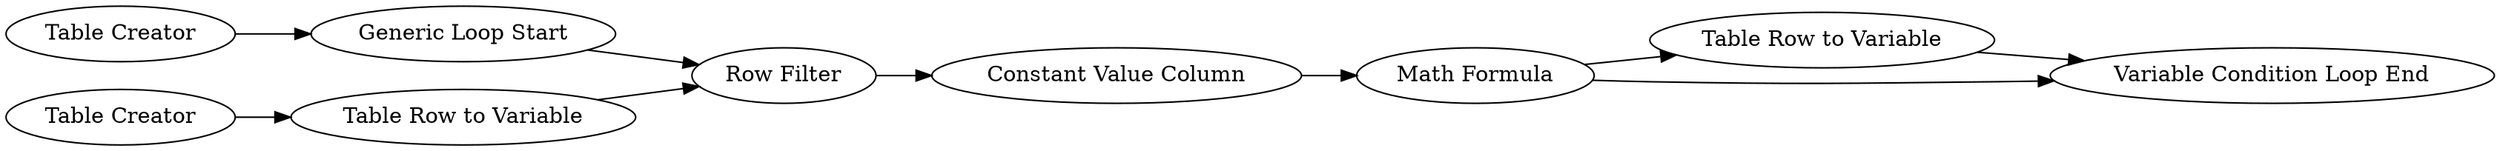 digraph {
	3 -> 10
	7 -> 14
	6 -> 14
	16 -> 10
	10 -> 5
	5 -> 6
	2 -> 3
	6 -> 7
	1 -> 16
	5 [label="Constant Value Column"]
	16 [label="Generic Loop Start"]
	1 [label="Table Creator"]
	7 [label="Table Row to Variable"]
	6 [label="Math Formula"]
	14 [label="Variable Condition Loop End"]
	3 [label="Table Row to Variable"]
	2 [label="Table Creator"]
	10 [label="Row Filter"]
	rankdir=LR
}
